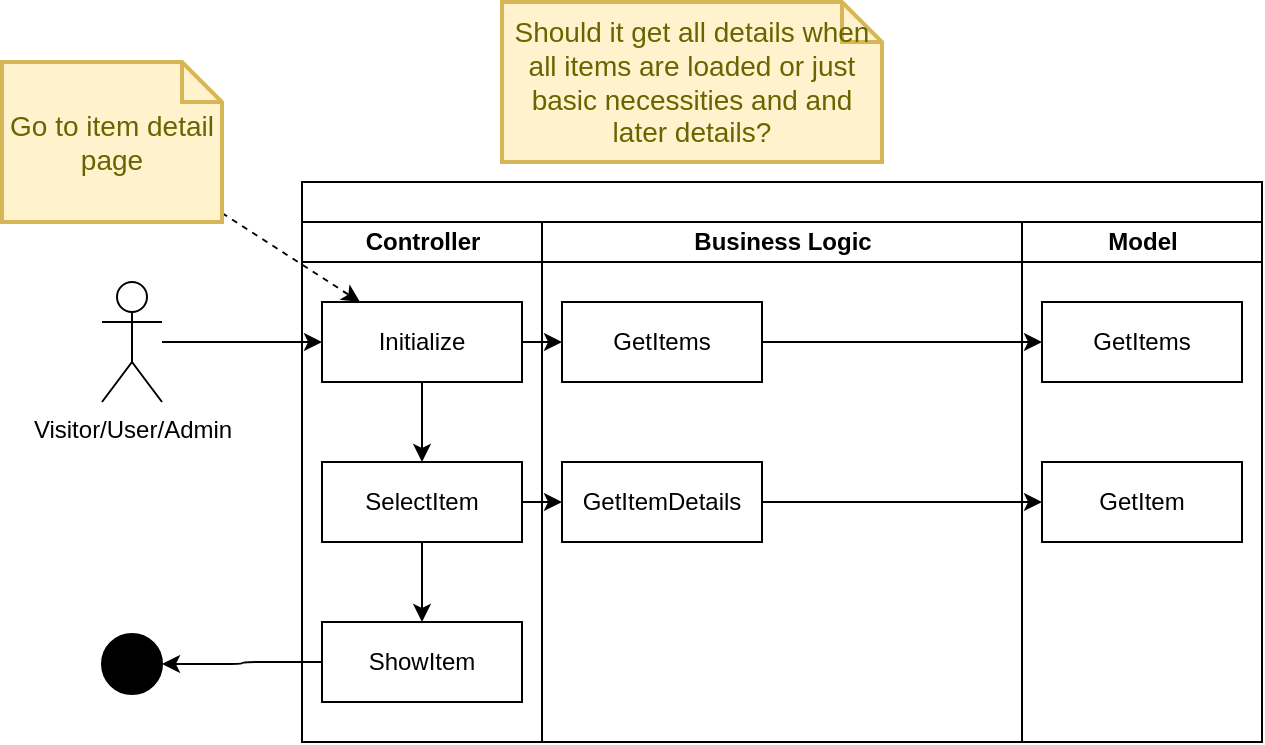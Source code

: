 <mxfile>
    <diagram id="apkkgE9aFS9thpx8SFOv" name="Page-1">
        <mxGraphModel dx="832" dy="471" grid="1" gridSize="10" guides="1" tooltips="1" connect="1" arrows="1" fold="1" page="1" pageScale="1" pageWidth="850" pageHeight="1100" math="0" shadow="0">
            <root>
                <mxCell id="0"/>
                <mxCell id="1" parent="0"/>
                <mxCell id="2" value="" style="swimlane;childLayout=stackLayout;resizeParent=1;resizeParentMax=0;startSize=20;html=1;" parent="1" vertex="1">
                    <mxGeometry x="230.0" y="100" width="480" height="280" as="geometry"/>
                </mxCell>
                <mxCell id="3" value="Controller" style="swimlane;startSize=20;html=1;" parent="2" vertex="1">
                    <mxGeometry y="20" width="120" height="260" as="geometry"/>
                </mxCell>
                <mxCell id="4" value="" style="edgeStyle=none;html=1;" parent="3" source="5" target="7" edge="1">
                    <mxGeometry relative="1" as="geometry"/>
                </mxCell>
                <mxCell id="5" value="Initialize" style="rounded=0;whiteSpace=wrap;html=1;" parent="3" vertex="1">
                    <mxGeometry x="10" y="40" width="100" height="40" as="geometry"/>
                </mxCell>
                <mxCell id="6" value="" style="edgeStyle=orthogonalEdgeStyle;html=1;fontSize=15;" parent="3" source="7" target="8" edge="1">
                    <mxGeometry relative="1" as="geometry"/>
                </mxCell>
                <mxCell id="7" value="SelectItem" style="rounded=0;whiteSpace=wrap;html=1;" parent="3" vertex="1">
                    <mxGeometry x="10.0" y="120" width="100" height="40" as="geometry"/>
                </mxCell>
                <mxCell id="8" value="ShowItem" style="rounded=0;whiteSpace=wrap;html=1;" parent="3" vertex="1">
                    <mxGeometry x="10.0" y="200" width="100" height="40" as="geometry"/>
                </mxCell>
                <mxCell id="9" value="Business Logic" style="swimlane;startSize=20;html=1;" parent="2" vertex="1">
                    <mxGeometry x="120" y="20" width="240" height="260" as="geometry"/>
                </mxCell>
                <mxCell id="10" value="GetItemDetails" style="rounded=0;whiteSpace=wrap;html=1;" parent="9" vertex="1">
                    <mxGeometry x="10.0" y="120" width="100" height="40" as="geometry"/>
                </mxCell>
                <mxCell id="21" value="GetItems" style="rounded=0;whiteSpace=wrap;html=1;" vertex="1" parent="9">
                    <mxGeometry x="10.0" y="40" width="100" height="40" as="geometry"/>
                </mxCell>
                <mxCell id="11" value="Model" style="swimlane;startSize=20;html=1;" parent="2" vertex="1">
                    <mxGeometry x="360" y="20" width="120" height="260" as="geometry"/>
                </mxCell>
                <mxCell id="12" value="GetItems" style="rounded=0;whiteSpace=wrap;html=1;" parent="11" vertex="1">
                    <mxGeometry x="10.0" y="40" width="100" height="40" as="geometry"/>
                </mxCell>
                <mxCell id="24" value="GetItem" style="rounded=0;whiteSpace=wrap;html=1;" vertex="1" parent="11">
                    <mxGeometry x="10.0" y="120" width="100" height="40" as="geometry"/>
                </mxCell>
                <mxCell id="13" value="" style="edgeStyle=none;html=1;" parent="2" source="7" target="10" edge="1">
                    <mxGeometry relative="1" as="geometry"/>
                </mxCell>
                <mxCell id="22" value="" style="edgeStyle=none;html=1;" edge="1" parent="2" source="5" target="21">
                    <mxGeometry relative="1" as="geometry"/>
                </mxCell>
                <mxCell id="14" style="edgeStyle=none;html=1;" parent="2" source="21" target="12" edge="1">
                    <mxGeometry relative="1" as="geometry">
                        <mxPoint x="230.0" y="80" as="sourcePoint"/>
                    </mxGeometry>
                </mxCell>
                <mxCell id="25" style="edgeStyle=none;html=1;" edge="1" parent="2" source="10" target="24">
                    <mxGeometry relative="1" as="geometry"/>
                </mxCell>
                <mxCell id="15" style="edgeStyle=none;html=1;" parent="1" source="16" target="5" edge="1">
                    <mxGeometry relative="1" as="geometry"/>
                </mxCell>
                <mxCell id="16" value="Visitor/User/Admin" style="shape=umlActor;verticalLabelPosition=bottom;verticalAlign=top;html=1;outlineConnect=0;" parent="1" vertex="1">
                    <mxGeometry x="130" y="150" width="30" height="60" as="geometry"/>
                </mxCell>
                <mxCell id="17" value="" style="ellipse;fillColor=strokeColor;fontSize=15;" parent="1" vertex="1">
                    <mxGeometry x="130" y="326" width="30" height="30" as="geometry"/>
                </mxCell>
                <mxCell id="18" style="edgeStyle=orthogonalEdgeStyle;html=1;fontSize=15;" parent="1" source="8" target="17" edge="1">
                    <mxGeometry relative="1" as="geometry"/>
                </mxCell>
                <mxCell id="19" style="edgeStyle=none;html=1;dashed=1;" edge="1" parent="1" source="20" target="5">
                    <mxGeometry relative="1" as="geometry">
                        <mxPoint x="297.5" y="180" as="targetPoint"/>
                    </mxGeometry>
                </mxCell>
                <mxCell id="20" value="Go to item detail page" style="shape=note;strokeWidth=2;fontSize=14;size=20;whiteSpace=wrap;html=1;fillColor=#fff2cc;strokeColor=#d6b656;fontColor=#666600;" vertex="1" parent="1">
                    <mxGeometry x="80" y="40" width="110.0" height="80" as="geometry"/>
                </mxCell>
                <mxCell id="23" value="Should it get all details when all items are loaded or just basic necessities and and later details?" style="shape=note;strokeWidth=2;fontSize=14;size=20;whiteSpace=wrap;html=1;fillColor=#fff2cc;strokeColor=#d6b656;fontColor=#666600;" vertex="1" parent="1">
                    <mxGeometry x="330" y="10" width="190" height="80" as="geometry"/>
                </mxCell>
            </root>
        </mxGraphModel>
    </diagram>
</mxfile>